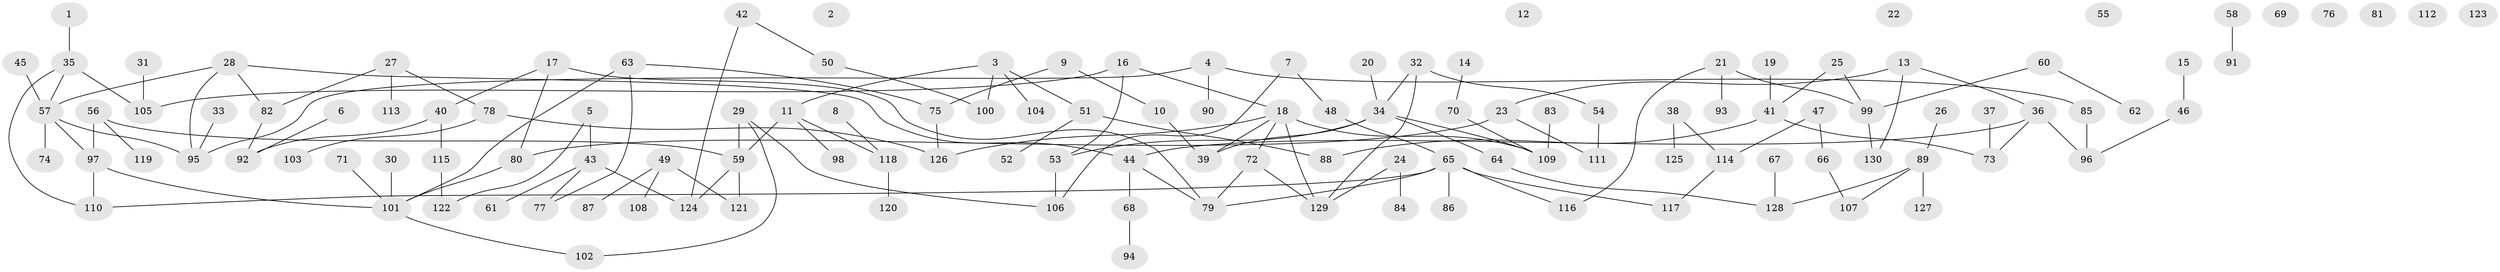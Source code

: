 // coarse degree distribution, {4: 0.09090909090909091, 2: 0.34545454545454546, 3: 0.2545454545454545, 7: 0.03636363636363636, 8: 0.01818181818181818, 1: 0.18181818181818182, 5: 0.03636363636363636, 6: 0.03636363636363636}
// Generated by graph-tools (version 1.1) at 2025/35/03/04/25 23:35:48]
// undirected, 130 vertices, 145 edges
graph export_dot {
  node [color=gray90,style=filled];
  1;
  2;
  3;
  4;
  5;
  6;
  7;
  8;
  9;
  10;
  11;
  12;
  13;
  14;
  15;
  16;
  17;
  18;
  19;
  20;
  21;
  22;
  23;
  24;
  25;
  26;
  27;
  28;
  29;
  30;
  31;
  32;
  33;
  34;
  35;
  36;
  37;
  38;
  39;
  40;
  41;
  42;
  43;
  44;
  45;
  46;
  47;
  48;
  49;
  50;
  51;
  52;
  53;
  54;
  55;
  56;
  57;
  58;
  59;
  60;
  61;
  62;
  63;
  64;
  65;
  66;
  67;
  68;
  69;
  70;
  71;
  72;
  73;
  74;
  75;
  76;
  77;
  78;
  79;
  80;
  81;
  82;
  83;
  84;
  85;
  86;
  87;
  88;
  89;
  90;
  91;
  92;
  93;
  94;
  95;
  96;
  97;
  98;
  99;
  100;
  101;
  102;
  103;
  104;
  105;
  106;
  107;
  108;
  109;
  110;
  111;
  112;
  113;
  114;
  115;
  116;
  117;
  118;
  119;
  120;
  121;
  122;
  123;
  124;
  125;
  126;
  127;
  128;
  129;
  130;
  1 -- 35;
  3 -- 11;
  3 -- 51;
  3 -- 100;
  3 -- 104;
  4 -- 85;
  4 -- 90;
  4 -- 95;
  5 -- 43;
  5 -- 122;
  6 -- 92;
  7 -- 48;
  7 -- 106;
  8 -- 118;
  9 -- 10;
  9 -- 75;
  10 -- 39;
  11 -- 59;
  11 -- 98;
  11 -- 118;
  13 -- 23;
  13 -- 36;
  13 -- 130;
  14 -- 70;
  15 -- 46;
  16 -- 18;
  16 -- 53;
  16 -- 105;
  17 -- 40;
  17 -- 79;
  17 -- 80;
  18 -- 39;
  18 -- 72;
  18 -- 109;
  18 -- 126;
  18 -- 129;
  19 -- 41;
  20 -- 34;
  21 -- 93;
  21 -- 99;
  21 -- 116;
  23 -- 80;
  23 -- 111;
  24 -- 84;
  24 -- 129;
  25 -- 41;
  25 -- 99;
  26 -- 89;
  27 -- 78;
  27 -- 82;
  27 -- 113;
  28 -- 44;
  28 -- 57;
  28 -- 82;
  28 -- 95;
  29 -- 59;
  29 -- 102;
  29 -- 106;
  30 -- 101;
  31 -- 105;
  32 -- 34;
  32 -- 54;
  32 -- 129;
  33 -- 95;
  34 -- 39;
  34 -- 53;
  34 -- 64;
  34 -- 109;
  35 -- 57;
  35 -- 105;
  35 -- 110;
  36 -- 44;
  36 -- 73;
  36 -- 96;
  37 -- 73;
  38 -- 114;
  38 -- 125;
  40 -- 92;
  40 -- 115;
  41 -- 73;
  41 -- 88;
  42 -- 50;
  42 -- 124;
  43 -- 61;
  43 -- 77;
  43 -- 124;
  44 -- 68;
  44 -- 79;
  45 -- 57;
  46 -- 96;
  47 -- 66;
  47 -- 114;
  48 -- 65;
  49 -- 87;
  49 -- 108;
  49 -- 121;
  50 -- 100;
  51 -- 52;
  51 -- 88;
  53 -- 106;
  54 -- 111;
  56 -- 59;
  56 -- 97;
  56 -- 119;
  57 -- 74;
  57 -- 95;
  57 -- 97;
  58 -- 91;
  59 -- 121;
  59 -- 124;
  60 -- 62;
  60 -- 99;
  63 -- 75;
  63 -- 77;
  63 -- 101;
  64 -- 128;
  65 -- 79;
  65 -- 86;
  65 -- 110;
  65 -- 116;
  65 -- 117;
  66 -- 107;
  67 -- 128;
  68 -- 94;
  70 -- 109;
  71 -- 101;
  72 -- 79;
  72 -- 129;
  75 -- 126;
  78 -- 103;
  78 -- 126;
  80 -- 101;
  82 -- 92;
  83 -- 109;
  85 -- 96;
  89 -- 107;
  89 -- 127;
  89 -- 128;
  97 -- 101;
  97 -- 110;
  99 -- 130;
  101 -- 102;
  114 -- 117;
  115 -- 122;
  118 -- 120;
}
